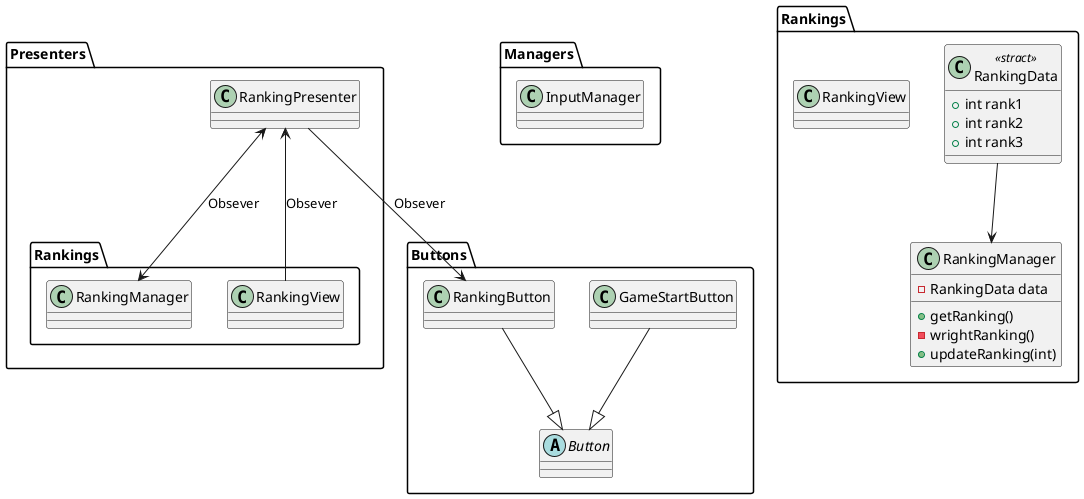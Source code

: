 @startuml タイトル画面のクラス図

package Buttons{
    abstract class Button{

    }

    class GameStartButton{

    }

    class RankingButton{

    }

    GameStartButton --|> Button
    RankingButton --|> Button
}

package Presenters{
    class RankingPresenter{
    }

    RankingPresenter --> RankingButton : Obsever
    RankingPresenter <--> Rankings.RankingManager : Obsever
    RankingPresenter <-- Rankings.RankingView:Obsever
}

package Managers{
    class InputManager{
        
    }
}

package Rankings{
    class RankingManager{
        -RankingData data
        +getRanking()
        -wrightRanking()
        +updateRanking(int)
    }

    class RankingData<<stract>>{
        +int rank1
        +int rank2
        +int rank3
    } 

    class RankingView{
    }
    RankingData --> RankingManager
}


@enduml
